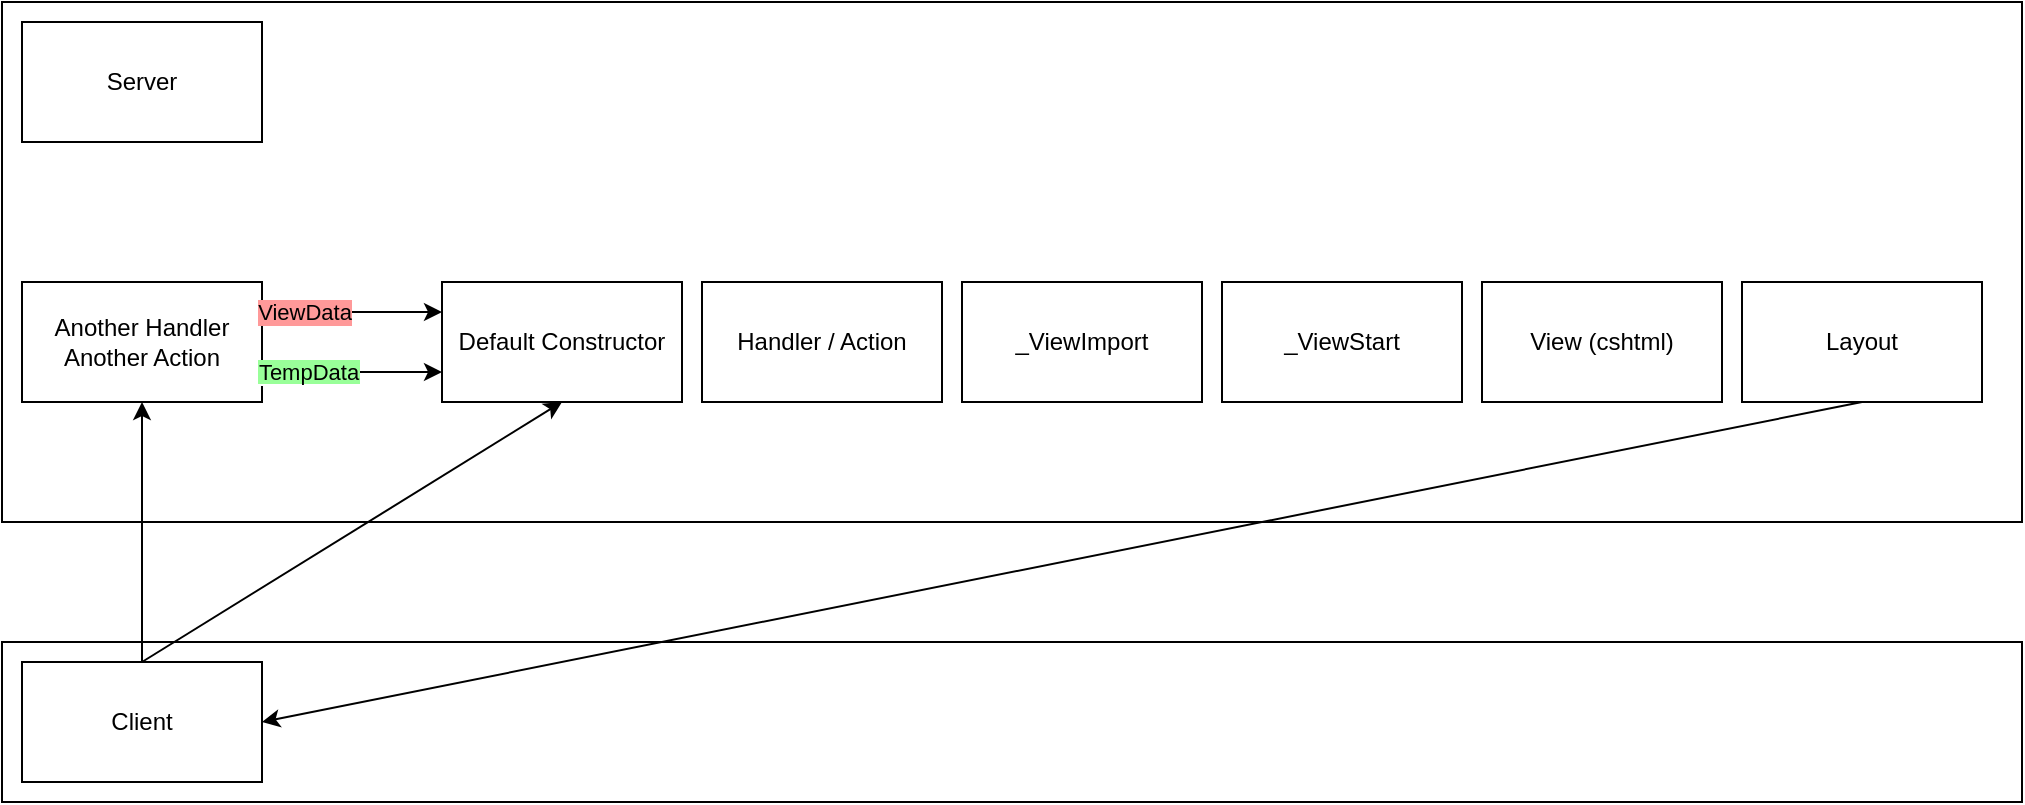 <mxfile version="17.5.1" type="device"><diagram id="KpC8VAS7mhINCxe2nimS" name="Page-1"><mxGraphModel dx="1536" dy="831" grid="1" gridSize="10" guides="1" tooltips="1" connect="1" arrows="1" fold="1" page="1" pageScale="1" pageWidth="1169" pageHeight="827" math="0" shadow="0"><root><mxCell id="0"/><mxCell id="1" parent="0"/><mxCell id="sDKvQ9nrwRYlM-yIvkxz-1" value="" style="rounded=0;whiteSpace=wrap;html=1;" parent="1" vertex="1"><mxGeometry x="40" y="40" width="1010" height="260" as="geometry"/></mxCell><mxCell id="sDKvQ9nrwRYlM-yIvkxz-2" value="Server" style="rounded=0;whiteSpace=wrap;html=1;" parent="1" vertex="1"><mxGeometry x="50" y="50" width="120" height="60" as="geometry"/></mxCell><mxCell id="sDKvQ9nrwRYlM-yIvkxz-3" value="" style="rounded=0;whiteSpace=wrap;html=1;" parent="1" vertex="1"><mxGeometry x="40" y="360" width="1010" height="80" as="geometry"/></mxCell><mxCell id="sDKvQ9nrwRYlM-yIvkxz-4" value="Client" style="rounded=0;whiteSpace=wrap;html=1;" parent="1" vertex="1"><mxGeometry x="50" y="370" width="120" height="60" as="geometry"/></mxCell><mxCell id="sDKvQ9nrwRYlM-yIvkxz-5" value="_ViewImport" style="rounded=0;whiteSpace=wrap;html=1;" parent="1" vertex="1"><mxGeometry x="520" y="180" width="120" height="60" as="geometry"/></mxCell><mxCell id="sDKvQ9nrwRYlM-yIvkxz-7" value="_ViewStart" style="rounded=0;whiteSpace=wrap;html=1;" parent="1" vertex="1"><mxGeometry x="650" y="180" width="120" height="60" as="geometry"/></mxCell><mxCell id="sDKvQ9nrwRYlM-yIvkxz-8" value="View (cshtml)" style="rounded=0;whiteSpace=wrap;html=1;" parent="1" vertex="1"><mxGeometry x="780" y="180" width="120" height="60" as="geometry"/></mxCell><mxCell id="sDKvQ9nrwRYlM-yIvkxz-9" value="Handler / Action" style="rounded=0;whiteSpace=wrap;html=1;" parent="1" vertex="1"><mxGeometry x="390" y="180" width="120" height="60" as="geometry"/></mxCell><mxCell id="sDKvQ9nrwRYlM-yIvkxz-10" value="Default Constructor" style="rounded=0;whiteSpace=wrap;html=1;" parent="1" vertex="1"><mxGeometry x="260" y="180" width="120" height="60" as="geometry"/></mxCell><mxCell id="sDKvQ9nrwRYlM-yIvkxz-11" value="Layout" style="rounded=0;whiteSpace=wrap;html=1;" parent="1" vertex="1"><mxGeometry x="910" y="180" width="120" height="60" as="geometry"/></mxCell><mxCell id="sDKvQ9nrwRYlM-yIvkxz-12" value="Another Handler&lt;br&gt;Another Action" style="rounded=0;whiteSpace=wrap;html=1;" parent="1" vertex="1"><mxGeometry x="50" y="180" width="120" height="60" as="geometry"/></mxCell><mxCell id="sDKvQ9nrwRYlM-yIvkxz-13" value="" style="endArrow=classic;html=1;rounded=0;exitX=1;exitY=0.25;exitDx=0;exitDy=0;entryX=0;entryY=0.25;entryDx=0;entryDy=0;" parent="1" source="sDKvQ9nrwRYlM-yIvkxz-12" target="sDKvQ9nrwRYlM-yIvkxz-10" edge="1"><mxGeometry width="50" height="50" relative="1" as="geometry"><mxPoint x="190" y="170" as="sourcePoint"/><mxPoint x="240" y="120" as="targetPoint"/></mxGeometry></mxCell><mxCell id="sDKvQ9nrwRYlM-yIvkxz-15" value="ViewData" style="edgeLabel;html=1;align=center;verticalAlign=middle;resizable=0;points=[];labelBackgroundColor=#FF9999;" parent="sDKvQ9nrwRYlM-yIvkxz-13" vertex="1" connectable="0"><mxGeometry x="-0.531" relative="1" as="geometry"><mxPoint as="offset"/></mxGeometry></mxCell><mxCell id="sDKvQ9nrwRYlM-yIvkxz-14" value="" style="endArrow=classic;html=1;rounded=0;exitX=1;exitY=0.75;exitDx=0;exitDy=0;entryX=0;entryY=0.75;entryDx=0;entryDy=0;" parent="1" source="sDKvQ9nrwRYlM-yIvkxz-12" target="sDKvQ9nrwRYlM-yIvkxz-10" edge="1"><mxGeometry width="50" height="50" relative="1" as="geometry"><mxPoint x="210" y="180" as="sourcePoint"/><mxPoint x="260" y="130" as="targetPoint"/></mxGeometry></mxCell><mxCell id="sDKvQ9nrwRYlM-yIvkxz-16" value="&lt;span style=&quot;background-color: rgb(153 , 255 , 153)&quot;&gt;TempData&lt;/span&gt;" style="edgeLabel;html=1;align=center;verticalAlign=middle;resizable=0;points=[];" parent="sDKvQ9nrwRYlM-yIvkxz-14" vertex="1" connectable="0"><mxGeometry x="-0.494" relative="1" as="geometry"><mxPoint as="offset"/></mxGeometry></mxCell><mxCell id="sDKvQ9nrwRYlM-yIvkxz-17" value="" style="endArrow=classic;html=1;rounded=0;exitX=0.5;exitY=0;exitDx=0;exitDy=0;entryX=0.5;entryY=1;entryDx=0;entryDy=0;" parent="1" source="sDKvQ9nrwRYlM-yIvkxz-4" target="sDKvQ9nrwRYlM-yIvkxz-10" edge="1"><mxGeometry width="50" height="50" relative="1" as="geometry"><mxPoint x="560" y="440" as="sourcePoint"/><mxPoint x="610" y="390" as="targetPoint"/></mxGeometry></mxCell><mxCell id="sDKvQ9nrwRYlM-yIvkxz-18" value="" style="endArrow=classic;html=1;rounded=0;exitX=0.5;exitY=1;exitDx=0;exitDy=0;entryX=1;entryY=0.5;entryDx=0;entryDy=0;" parent="1" source="sDKvQ9nrwRYlM-yIvkxz-11" target="sDKvQ9nrwRYlM-yIvkxz-4" edge="1"><mxGeometry width="50" height="50" relative="1" as="geometry"><mxPoint x="560" y="440" as="sourcePoint"/><mxPoint x="610" y="390" as="targetPoint"/></mxGeometry></mxCell><mxCell id="sDKvQ9nrwRYlM-yIvkxz-19" value="" style="endArrow=classic;html=1;rounded=0;entryX=0.5;entryY=1;entryDx=0;entryDy=0;" parent="1" target="sDKvQ9nrwRYlM-yIvkxz-12" edge="1"><mxGeometry width="50" height="50" relative="1" as="geometry"><mxPoint x="110" y="370" as="sourcePoint"/><mxPoint x="610" y="390" as="targetPoint"/></mxGeometry></mxCell></root></mxGraphModel></diagram></mxfile>